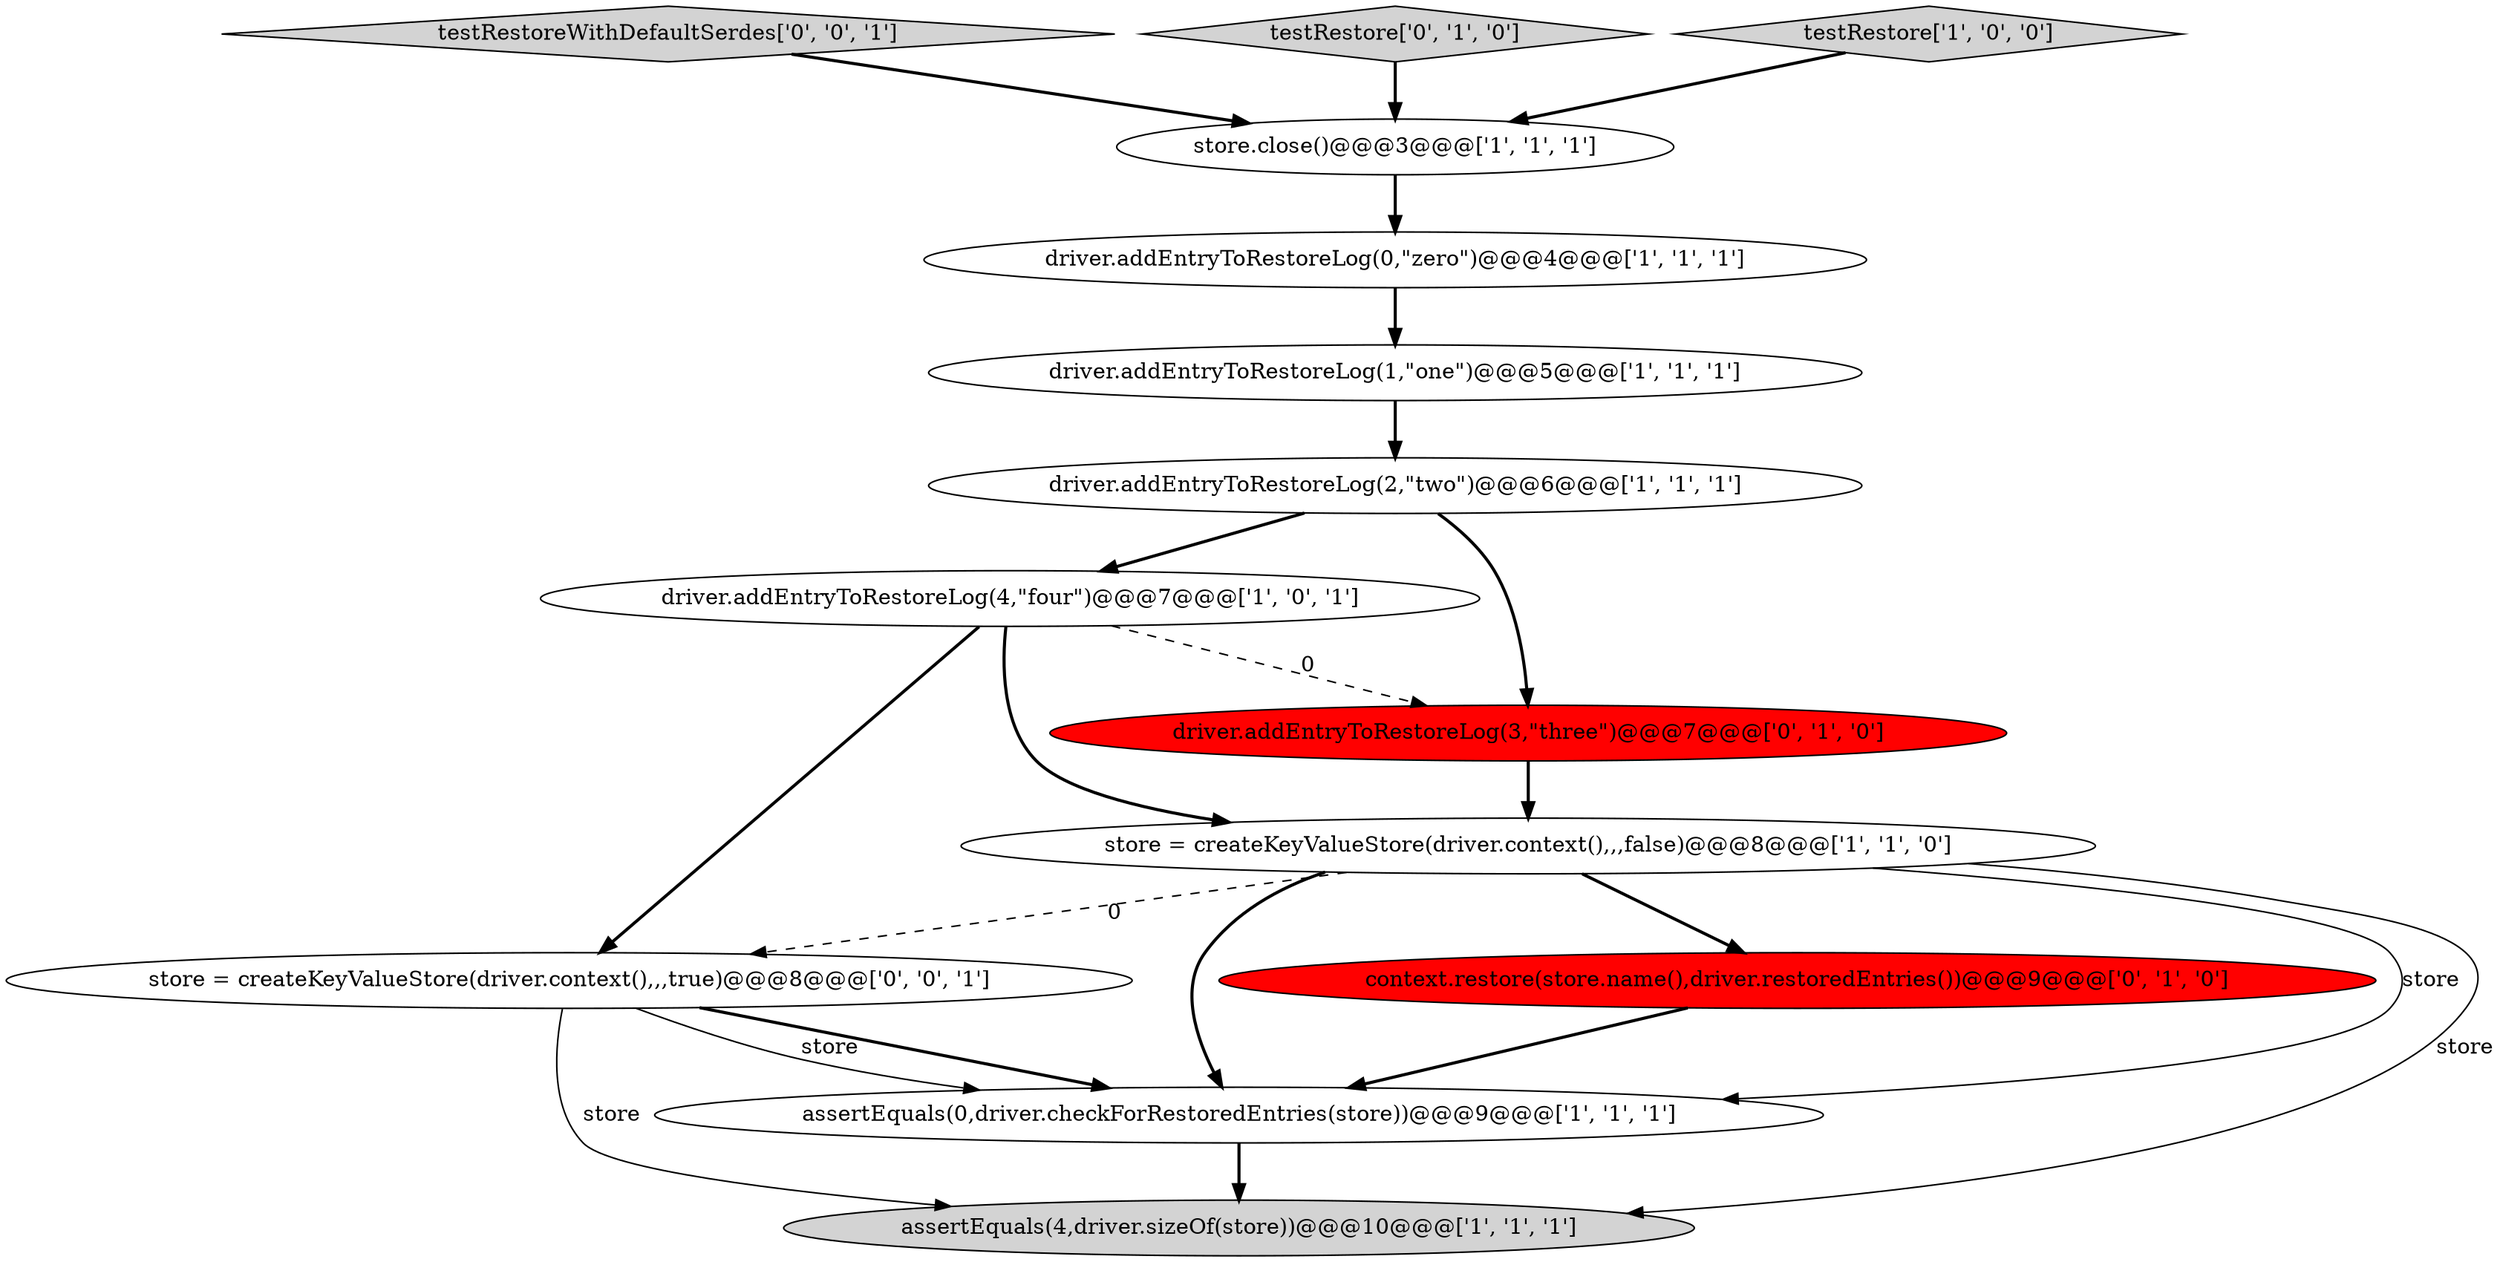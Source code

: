 digraph {
13 [style = filled, label = "testRestoreWithDefaultSerdes['0', '0', '1']", fillcolor = lightgray, shape = diamond image = "AAA0AAABBB3BBB"];
5 [style = filled, label = "driver.addEntryToRestoreLog(1,\"one\")@@@5@@@['1', '1', '1']", fillcolor = white, shape = ellipse image = "AAA0AAABBB1BBB"];
6 [style = filled, label = "assertEquals(0,driver.checkForRestoredEntries(store))@@@9@@@['1', '1', '1']", fillcolor = white, shape = ellipse image = "AAA0AAABBB1BBB"];
10 [style = filled, label = "driver.addEntryToRestoreLog(3,\"three\")@@@7@@@['0', '1', '0']", fillcolor = red, shape = ellipse image = "AAA1AAABBB2BBB"];
4 [style = filled, label = "driver.addEntryToRestoreLog(2,\"two\")@@@6@@@['1', '1', '1']", fillcolor = white, shape = ellipse image = "AAA0AAABBB1BBB"];
7 [style = filled, label = "driver.addEntryToRestoreLog(0,\"zero\")@@@4@@@['1', '1', '1']", fillcolor = white, shape = ellipse image = "AAA0AAABBB1BBB"];
12 [style = filled, label = "store = createKeyValueStore(driver.context(),,,true)@@@8@@@['0', '0', '1']", fillcolor = white, shape = ellipse image = "AAA0AAABBB3BBB"];
2 [style = filled, label = "store = createKeyValueStore(driver.context(),,,false)@@@8@@@['1', '1', '0']", fillcolor = white, shape = ellipse image = "AAA0AAABBB1BBB"];
3 [style = filled, label = "assertEquals(4,driver.sizeOf(store))@@@10@@@['1', '1', '1']", fillcolor = lightgray, shape = ellipse image = "AAA0AAABBB1BBB"];
8 [style = filled, label = "store.close()@@@3@@@['1', '1', '1']", fillcolor = white, shape = ellipse image = "AAA0AAABBB1BBB"];
11 [style = filled, label = "context.restore(store.name(),driver.restoredEntries())@@@9@@@['0', '1', '0']", fillcolor = red, shape = ellipse image = "AAA1AAABBB2BBB"];
9 [style = filled, label = "testRestore['0', '1', '0']", fillcolor = lightgray, shape = diamond image = "AAA0AAABBB2BBB"];
1 [style = filled, label = "testRestore['1', '0', '0']", fillcolor = lightgray, shape = diamond image = "AAA0AAABBB1BBB"];
0 [style = filled, label = "driver.addEntryToRestoreLog(4,\"four\")@@@7@@@['1', '0', '1']", fillcolor = white, shape = ellipse image = "AAA0AAABBB1BBB"];
4->10 [style = bold, label=""];
6->3 [style = bold, label=""];
1->8 [style = bold, label=""];
2->6 [style = bold, label=""];
0->12 [style = bold, label=""];
11->6 [style = bold, label=""];
0->2 [style = bold, label=""];
2->3 [style = solid, label="store"];
9->8 [style = bold, label=""];
12->6 [style = bold, label=""];
0->10 [style = dashed, label="0"];
8->7 [style = bold, label=""];
4->0 [style = bold, label=""];
2->12 [style = dashed, label="0"];
7->5 [style = bold, label=""];
12->3 [style = solid, label="store"];
5->4 [style = bold, label=""];
10->2 [style = bold, label=""];
13->8 [style = bold, label=""];
12->6 [style = solid, label="store"];
2->11 [style = bold, label=""];
2->6 [style = solid, label="store"];
}
